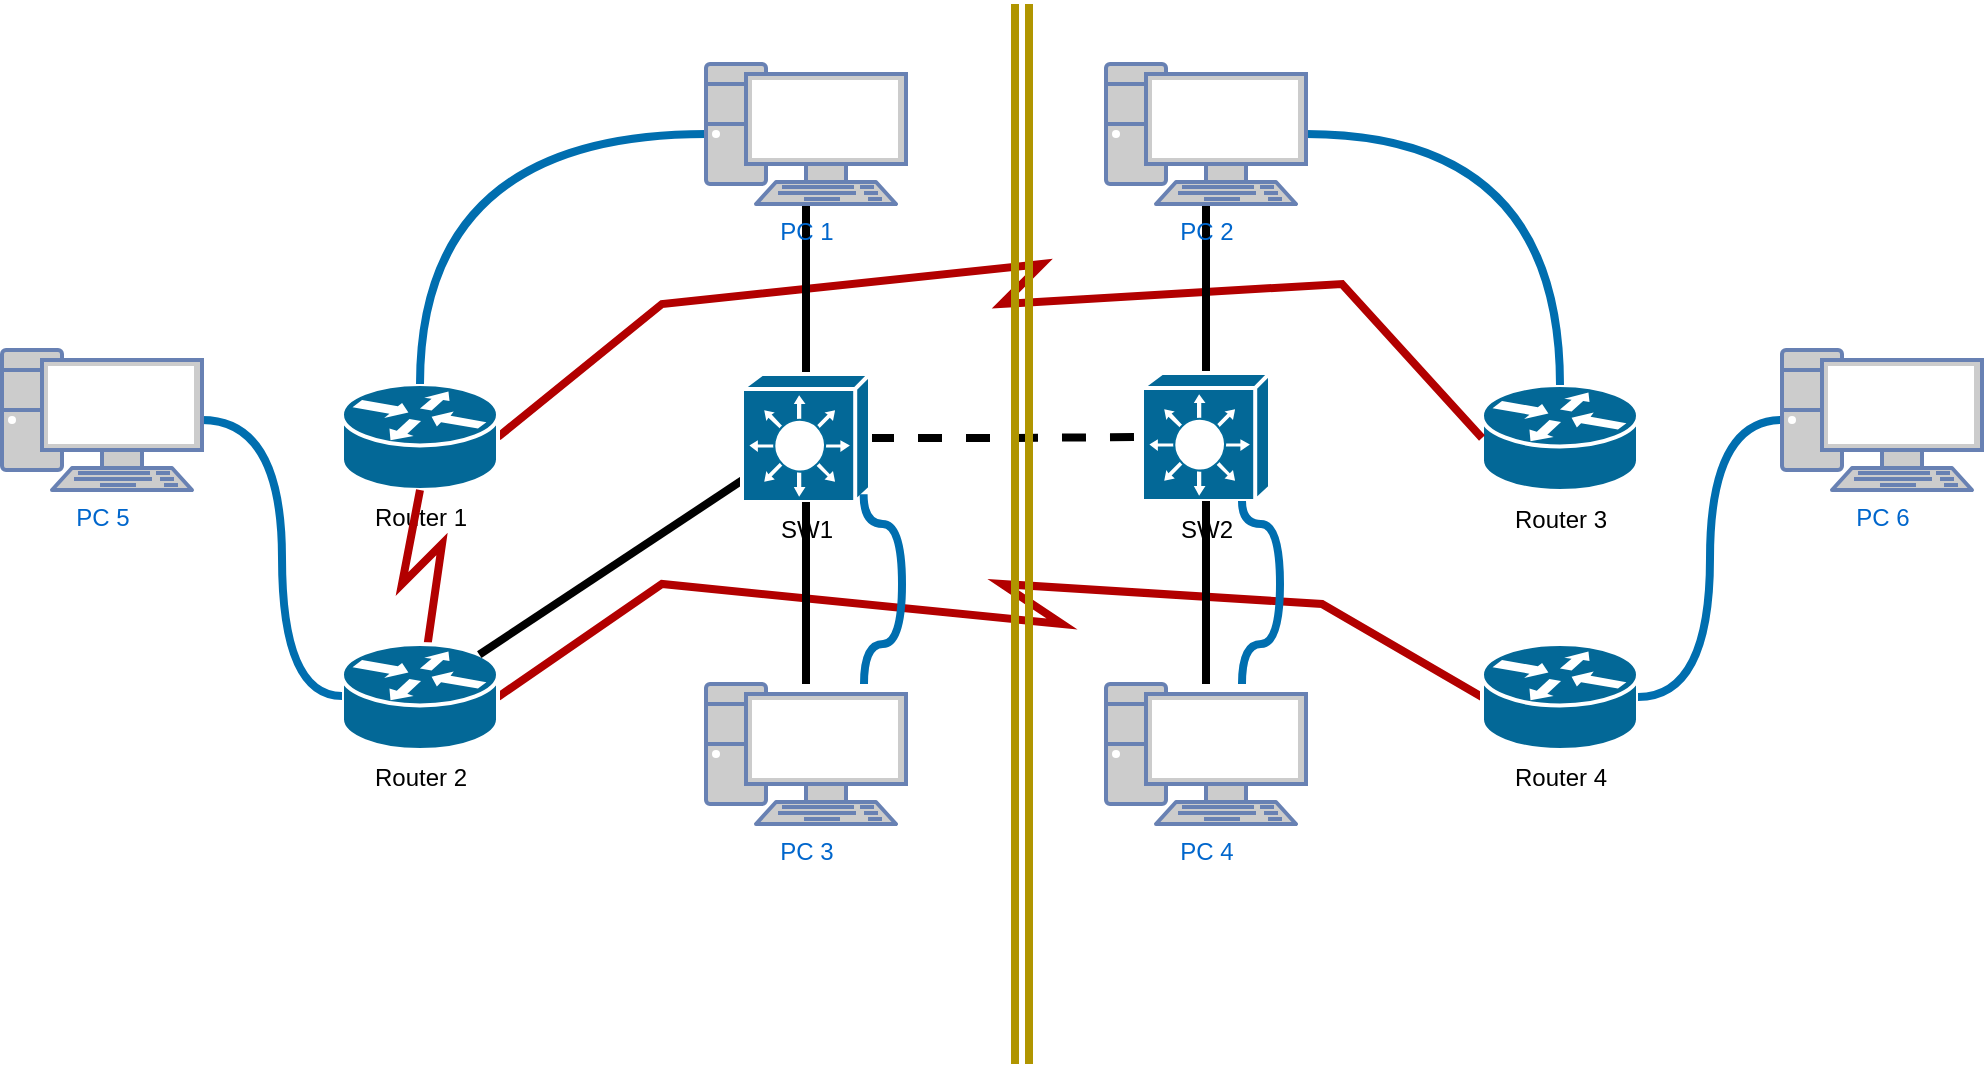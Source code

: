 <mxfile version="14.5.1" type="device"><diagram id="eAIhdUoOhNDpSLar2_lC" name="第 1 页"><mxGraphModel dx="1024" dy="592" grid="0" gridSize="10" guides="1" tooltips="1" connect="1" arrows="1" fold="1" page="1" pageScale="1" pageWidth="2336" pageHeight="1654" math="0" shadow="0"><root><mxCell id="0"/><mxCell id="1" parent="0"/><mxCell id="Jjec_o9fd7_LkHO-aTf9-1" value="Router 3" style="shape=mxgraph.cisco.routers.router;html=1;pointerEvents=1;dashed=0;fillColor=#036897;strokeColor=#ffffff;strokeWidth=2;verticalLabelPosition=bottom;verticalAlign=top;align=center;outlineConnect=0;" parent="1" vertex="1"><mxGeometry x="950" y="350.5" width="78" height="53" as="geometry"/></mxCell><mxCell id="Jjec_o9fd7_LkHO-aTf9-12" style="edgeStyle=none;rounded=0;orthogonalLoop=1;jettySize=auto;html=1;endArrow=none;endFill=0;strokeWidth=4;fillColor=#e51400;strokeColor=#B20000;entryX=0;entryY=0.5;entryDx=0;entryDy=0;entryPerimeter=0;exitX=1;exitY=0.5;exitDx=0;exitDy=0;exitPerimeter=0;" parent="1" source="Jjec_o9fd7_LkHO-aTf9-2" target="Jjec_o9fd7_LkHO-aTf9-1" edge="1"><mxGeometry relative="1" as="geometry"><Array as="points"><mxPoint x="540" y="310"/><mxPoint x="730" y="290"/><mxPoint x="710" y="310"/><mxPoint x="880" y="300"/></Array></mxGeometry></mxCell><mxCell id="Jjec_o9fd7_LkHO-aTf9-2" value="Router 1" style="shape=mxgraph.cisco.routers.router;html=1;pointerEvents=1;dashed=0;fillColor=#036897;strokeColor=#ffffff;strokeWidth=2;verticalLabelPosition=bottom;verticalAlign=top;align=center;outlineConnect=0;" parent="1" vertex="1"><mxGeometry x="380" y="350" width="78" height="53" as="geometry"/></mxCell><mxCell id="Jjec_o9fd7_LkHO-aTf9-10" style="rounded=0;orthogonalLoop=1;jettySize=auto;html=1;entryX=0;entryY=0.5;entryDx=0;entryDy=0;entryPerimeter=0;endArrow=none;endFill=0;strokeWidth=4;fillColor=#e51400;strokeColor=#B20000;exitX=1;exitY=0.5;exitDx=0;exitDy=0;exitPerimeter=0;" parent="1" source="Jjec_o9fd7_LkHO-aTf9-3" target="Jjec_o9fd7_LkHO-aTf9-6" edge="1"><mxGeometry relative="1" as="geometry"><Array as="points"><mxPoint x="540" y="450"/><mxPoint x="740" y="470"/><mxPoint x="710" y="450"/><mxPoint x="870" y="460"/></Array></mxGeometry></mxCell><mxCell id="Jjec_o9fd7_LkHO-aTf9-11" style="edgeStyle=none;rounded=0;orthogonalLoop=1;jettySize=auto;html=1;entryX=0.5;entryY=1;entryDx=0;entryDy=0;entryPerimeter=0;endArrow=none;endFill=0;strokeWidth=4;fillColor=#e51400;strokeColor=#B20000;" parent="1" source="Jjec_o9fd7_LkHO-aTf9-3" target="Jjec_o9fd7_LkHO-aTf9-2" edge="1"><mxGeometry relative="1" as="geometry"><Array as="points"><mxPoint x="430" y="430"/><mxPoint x="410" y="450"/></Array></mxGeometry></mxCell><mxCell id="Jjec_o9fd7_LkHO-aTf9-3" value="Router 2" style="shape=mxgraph.cisco.routers.router;html=1;pointerEvents=1;dashed=0;fillColor=#036897;strokeColor=#ffffff;strokeWidth=2;verticalLabelPosition=bottom;verticalAlign=top;align=center;outlineConnect=0;" parent="1" vertex="1"><mxGeometry x="380" y="480" width="78" height="53" as="geometry"/></mxCell><mxCell id="Jjec_o9fd7_LkHO-aTf9-7" style="edgeStyle=orthogonalEdgeStyle;rounded=0;orthogonalLoop=1;jettySize=auto;html=1;entryX=0;entryY=0.5;entryDx=0;entryDy=0;entryPerimeter=0;dashed=1;endArrow=none;endFill=0;strokeWidth=4;" parent="1" source="Jjec_o9fd7_LkHO-aTf9-4" target="Jjec_o9fd7_LkHO-aTf9-5" edge="1"><mxGeometry relative="1" as="geometry"/></mxCell><mxCell id="Jjec_o9fd7_LkHO-aTf9-8" style="rounded=0;orthogonalLoop=1;jettySize=auto;html=1;entryX=0.88;entryY=0.1;entryDx=0;entryDy=0;entryPerimeter=0;endArrow=none;endFill=0;strokeWidth=4;" parent="1" source="Jjec_o9fd7_LkHO-aTf9-4" target="Jjec_o9fd7_LkHO-aTf9-3" edge="1"><mxGeometry relative="1" as="geometry"/></mxCell><mxCell id="Jjec_o9fd7_LkHO-aTf9-14" style="edgeStyle=none;rounded=0;orthogonalLoop=1;jettySize=auto;html=1;entryX=0.5;entryY=1;entryDx=0;entryDy=0;entryPerimeter=0;endArrow=none;endFill=0;strokeWidth=4;" parent="1" source="Jjec_o9fd7_LkHO-aTf9-4" target="Jjec_o9fd7_LkHO-aTf9-13" edge="1"><mxGeometry relative="1" as="geometry"/></mxCell><mxCell id="Jjec_o9fd7_LkHO-aTf9-4" value="SW1" style="shape=mxgraph.cisco.switches.layer_3_switch;html=1;pointerEvents=1;dashed=0;fillColor=#036897;strokeColor=#ffffff;strokeWidth=2;verticalLabelPosition=bottom;verticalAlign=top;align=center;outlineConnect=0;" parent="1" vertex="1"><mxGeometry x="580" y="345" width="64" height="64" as="geometry"/></mxCell><mxCell id="Jjec_o9fd7_LkHO-aTf9-16" style="edgeStyle=none;rounded=0;orthogonalLoop=1;jettySize=auto;html=1;entryX=0.5;entryY=1;entryDx=0;entryDy=0;entryPerimeter=0;endArrow=none;endFill=0;strokeWidth=4;" parent="1" source="Jjec_o9fd7_LkHO-aTf9-5" target="Jjec_o9fd7_LkHO-aTf9-15" edge="1"><mxGeometry relative="1" as="geometry"/></mxCell><mxCell id="Jjec_o9fd7_LkHO-aTf9-5" value="SW2" style="shape=mxgraph.cisco.switches.layer_3_switch;html=1;pointerEvents=1;dashed=0;fillColor=#036897;strokeColor=#ffffff;strokeWidth=2;verticalLabelPosition=bottom;verticalAlign=top;align=center;outlineConnect=0;" parent="1" vertex="1"><mxGeometry x="780" y="344.5" width="64" height="64" as="geometry"/></mxCell><mxCell id="Jjec_o9fd7_LkHO-aTf9-6" value="Router 4" style="shape=mxgraph.cisco.routers.router;html=1;pointerEvents=1;dashed=0;fillColor=#036897;strokeColor=#ffffff;strokeWidth=2;verticalLabelPosition=bottom;verticalAlign=top;align=center;outlineConnect=0;" parent="1" vertex="1"><mxGeometry x="950" y="480" width="78" height="53" as="geometry"/></mxCell><mxCell id="Jjec_o9fd7_LkHO-aTf9-39" style="edgeStyle=orthogonalEdgeStyle;curved=1;rounded=0;orthogonalLoop=1;jettySize=auto;html=1;entryX=0.5;entryY=0;entryDx=0;entryDy=0;entryPerimeter=0;endArrow=none;endFill=0;strokeWidth=4;fillColor=#1ba1e2;strokeColor=#006EAF;" parent="1" source="Jjec_o9fd7_LkHO-aTf9-13" target="Jjec_o9fd7_LkHO-aTf9-2" edge="1"><mxGeometry relative="1" as="geometry"/></mxCell><mxCell id="Jjec_o9fd7_LkHO-aTf9-13" value="PC 1" style="fontColor=#0066CC;verticalAlign=top;verticalLabelPosition=bottom;labelPosition=center;align=center;html=1;outlineConnect=0;fillColor=#CCCCCC;strokeColor=#6881B3;gradientColor=none;gradientDirection=north;strokeWidth=2;shape=mxgraph.networks.pc;" parent="1" vertex="1"><mxGeometry x="562" y="190" width="100" height="70" as="geometry"/></mxCell><mxCell id="Jjec_o9fd7_LkHO-aTf9-40" style="edgeStyle=orthogonalEdgeStyle;curved=1;rounded=0;orthogonalLoop=1;jettySize=auto;html=1;entryX=0.5;entryY=0;entryDx=0;entryDy=0;entryPerimeter=0;endArrow=none;endFill=0;strokeWidth=4;fillColor=#1ba1e2;strokeColor=#006EAF;" parent="1" source="Jjec_o9fd7_LkHO-aTf9-15" target="Jjec_o9fd7_LkHO-aTf9-1" edge="1"><mxGeometry relative="1" as="geometry"/></mxCell><mxCell id="Jjec_o9fd7_LkHO-aTf9-15" value="PC 2" style="fontColor=#0066CC;verticalAlign=top;verticalLabelPosition=bottom;labelPosition=center;align=center;html=1;outlineConnect=0;fillColor=#CCCCCC;strokeColor=#6881B3;gradientColor=none;gradientDirection=north;strokeWidth=2;shape=mxgraph.networks.pc;" parent="1" vertex="1"><mxGeometry x="762" y="190" width="100" height="70" as="geometry"/></mxCell><mxCell id="Jjec_o9fd7_LkHO-aTf9-20" style="edgeStyle=none;rounded=0;orthogonalLoop=1;jettySize=auto;html=1;entryX=0.5;entryY=1;entryDx=0;entryDy=0;entryPerimeter=0;endArrow=none;endFill=0;strokeWidth=4;" parent="1" source="Jjec_o9fd7_LkHO-aTf9-18" target="Jjec_o9fd7_LkHO-aTf9-4" edge="1"><mxGeometry relative="1" as="geometry"/></mxCell><mxCell id="Jjec_o9fd7_LkHO-aTf9-26" style="edgeStyle=orthogonalEdgeStyle;rounded=0;orthogonalLoop=1;jettySize=auto;html=1;entryX=0.95;entryY=0.94;entryDx=0;entryDy=0;entryPerimeter=0;endArrow=none;endFill=0;strokeWidth=4;curved=1;fillColor=#1ba1e2;strokeColor=#006EAF;" parent="1" source="Jjec_o9fd7_LkHO-aTf9-18" target="Jjec_o9fd7_LkHO-aTf9-4" edge="1"><mxGeometry relative="1" as="geometry"><Array as="points"><mxPoint x="641" y="480"/><mxPoint x="660" y="480"/><mxPoint x="660" y="420"/><mxPoint x="641" y="420"/></Array></mxGeometry></mxCell><mxCell id="Jjec_o9fd7_LkHO-aTf9-18" value="PC 3" style="fontColor=#0066CC;verticalAlign=top;verticalLabelPosition=bottom;labelPosition=center;align=center;html=1;outlineConnect=0;fillColor=#CCCCCC;strokeColor=#6881B3;gradientColor=none;gradientDirection=north;strokeWidth=2;shape=mxgraph.networks.pc;" parent="1" vertex="1"><mxGeometry x="562" y="500" width="100" height="70" as="geometry"/></mxCell><mxCell id="Jjec_o9fd7_LkHO-aTf9-21" style="edgeStyle=none;rounded=0;orthogonalLoop=1;jettySize=auto;html=1;entryX=0.5;entryY=1;entryDx=0;entryDy=0;entryPerimeter=0;endArrow=none;endFill=0;strokeWidth=4;" parent="1" source="Jjec_o9fd7_LkHO-aTf9-19" target="Jjec_o9fd7_LkHO-aTf9-5" edge="1"><mxGeometry relative="1" as="geometry"/></mxCell><mxCell id="Jjec_o9fd7_LkHO-aTf9-19" value="PC 4" style="fontColor=#0066CC;verticalAlign=top;verticalLabelPosition=bottom;labelPosition=center;align=center;html=1;outlineConnect=0;fillColor=#CCCCCC;strokeColor=#6881B3;gradientColor=none;gradientDirection=north;strokeWidth=2;shape=mxgraph.networks.pc;" parent="1" vertex="1"><mxGeometry x="762" y="500" width="100" height="70" as="geometry"/></mxCell><mxCell id="Jjec_o9fd7_LkHO-aTf9-38" style="edgeStyle=orthogonalEdgeStyle;curved=1;rounded=0;orthogonalLoop=1;jettySize=auto;html=1;endArrow=none;endFill=0;strokeWidth=4;fillColor=#1ba1e2;strokeColor=#006EAF;" parent="1" source="Jjec_o9fd7_LkHO-aTf9-24" target="Jjec_o9fd7_LkHO-aTf9-3" edge="1"><mxGeometry relative="1" as="geometry"><Array as="points"><mxPoint x="350" y="368"/><mxPoint x="350" y="506"/></Array></mxGeometry></mxCell><mxCell id="Jjec_o9fd7_LkHO-aTf9-24" value="PC 5" style="fontColor=#0066CC;verticalAlign=top;verticalLabelPosition=bottom;labelPosition=center;align=center;html=1;outlineConnect=0;fillColor=#CCCCCC;strokeColor=#6881B3;gradientColor=none;gradientDirection=north;strokeWidth=2;shape=mxgraph.networks.pc;" parent="1" vertex="1"><mxGeometry x="210" y="333" width="100" height="70" as="geometry"/></mxCell><mxCell id="Jjec_o9fd7_LkHO-aTf9-27" style="edgeStyle=orthogonalEdgeStyle;rounded=0;orthogonalLoop=1;jettySize=auto;html=1;endArrow=none;endFill=0;strokeWidth=4;curved=1;fillColor=#1ba1e2;strokeColor=#006EAF;" parent="1" target="Jjec_o9fd7_LkHO-aTf9-5" edge="1"><mxGeometry relative="1" as="geometry"><mxPoint x="830" y="500" as="sourcePoint"/><mxPoint x="830" y="405.16" as="targetPoint"/><Array as="points"><mxPoint x="830" y="480"/><mxPoint x="849" y="480"/><mxPoint x="849" y="420"/><mxPoint x="830" y="420"/></Array></mxGeometry></mxCell><mxCell id="Jjec_o9fd7_LkHO-aTf9-37" value="" style="endArrow=none;html=1;strokeWidth=4;shape=link;fillColor=#e3c800;strokeColor=#B09500;" parent="1" edge="1"><mxGeometry width="50" height="50" relative="1" as="geometry"><mxPoint x="720" y="690" as="sourcePoint"/><mxPoint x="720" y="160" as="targetPoint"/></mxGeometry></mxCell><mxCell id="Jjec_o9fd7_LkHO-aTf9-42" style="edgeStyle=orthogonalEdgeStyle;curved=1;rounded=0;orthogonalLoop=1;jettySize=auto;html=1;entryX=1;entryY=0.5;entryDx=0;entryDy=0;entryPerimeter=0;endArrow=none;endFill=0;strokeWidth=4;fillColor=#1ba1e2;strokeColor=#006EAF;" parent="1" source="Jjec_o9fd7_LkHO-aTf9-41" target="Jjec_o9fd7_LkHO-aTf9-6" edge="1"><mxGeometry relative="1" as="geometry"/></mxCell><mxCell id="Jjec_o9fd7_LkHO-aTf9-41" value="PC 6" style="fontColor=#0066CC;verticalAlign=top;verticalLabelPosition=bottom;labelPosition=center;align=center;html=1;outlineConnect=0;fillColor=#CCCCCC;strokeColor=#6881B3;gradientColor=none;gradientDirection=north;strokeWidth=2;shape=mxgraph.networks.pc;" parent="1" vertex="1"><mxGeometry x="1100" y="333" width="100" height="70" as="geometry"/></mxCell></root></mxGraphModel></diagram></mxfile>